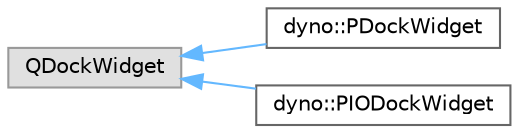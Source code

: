 digraph "Graphical Class Hierarchy"
{
 // LATEX_PDF_SIZE
  bgcolor="transparent";
  edge [fontname=Helvetica,fontsize=10,labelfontname=Helvetica,labelfontsize=10];
  node [fontname=Helvetica,fontsize=10,shape=box,height=0.2,width=0.4];
  rankdir="LR";
  Node0 [id="Node000000",label="QDockWidget",height=0.2,width=0.4,color="grey60", fillcolor="#E0E0E0", style="filled",tooltip=" "];
  Node0 -> Node1 [id="edge481_Node000000_Node000001",dir="back",color="steelblue1",style="solid",tooltip=" "];
  Node1 [id="Node000001",label="dyno::PDockWidget",height=0.2,width=0.4,color="grey40", fillcolor="white", style="filled",URL="$classdyno_1_1_p_dock_widget.html",tooltip=" "];
  Node0 -> Node2 [id="edge482_Node000000_Node000002",dir="back",color="steelblue1",style="solid",tooltip=" "];
  Node2 [id="Node000002",label="dyno::PIODockWidget",height=0.2,width=0.4,color="grey40", fillcolor="white", style="filled",URL="$classdyno_1_1_p_i_o_dock_widget.html",tooltip=" "];
}
